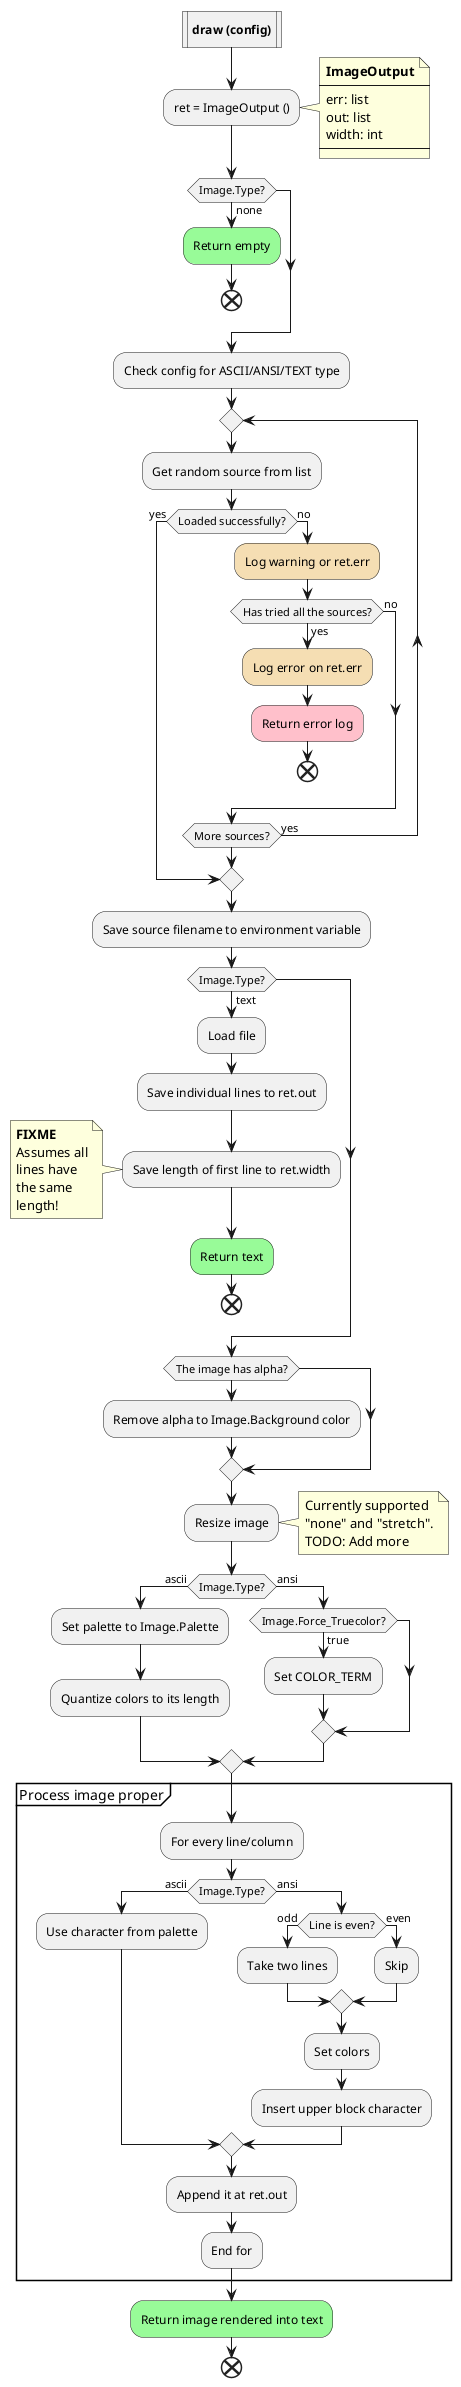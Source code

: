 @startuml

:**draw (config)**|

:ret = ImageOutput ();
note right
    **ImageOutput**
    ----
    err: list
    out: list
    width: int
    ----
endnote

if (Image.Type?) is (none) then
    #palegreen:Return empty;
    end
endif

:Check config for ASCII/ANSI/TEXT type;

repeat

    :Get random source from list;

    if (Loaded successfully?) then (yes)

        break

    else (no)

        #wheat:Log warning or ret.err;

        if (Has tried all the sources?) then (yes)
            #wheat:Log error on ret.err;
            #pink:Return error log;
            end
        else (no)
            ' TODO: Try to rewrite this?
        endif

    endif

repeat while (More sources?) is (yes)

:Save source filename to environment variable;

if (Image.Type?) then (text)
    :Load file;
    :Save individual lines to ret.out;
    :Save length of first line to ret.width;
    note left
        **FIXME**
        Assumes all
        lines have
        the same
        length!
    endnote
    #palegreen:Return text;
    end
endif

if (The image has alpha?) then
    :Remove alpha to Image.Background color;
endif

:Resize image;
note right
    Currently supported
    "none" and "stretch".
    TODO: Add more
endnote

if (Image.Type?) then (ascii)

    :Set palette to Image.Palette;
    :Quantize colors to its length;

else (ansi)

    if (Image.Force_Truecolor?) then (true)
        :Set COLOR_TERM;
    endif

endif

partition "Process image proper" {

    :For every line/column;

    if (Image.Type?) then (ascii)
        :Use character from palette;
    else (ansi)
        if (Line is even?) then (odd)
            :Take two lines;
        else (even)
            :Skip;
        endif
        :Set colors;
        :Insert upper block character;
    endif

    :Append it at ret.out;

    :End for;
    }

#palegreen:Return image rendered into text;

end

@enduml

